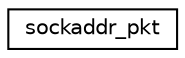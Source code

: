 digraph G
{
  edge [fontname="Helvetica",fontsize="10",labelfontname="Helvetica",labelfontsize="10"];
  node [fontname="Helvetica",fontsize="10",shape=record];
  rankdir="LR";
  Node1 [label="sockaddr_pkt",height=0.2,width=0.4,color="black", fillcolor="white", style="filled",URL="$structsockaddr__pkt.html"];
}
